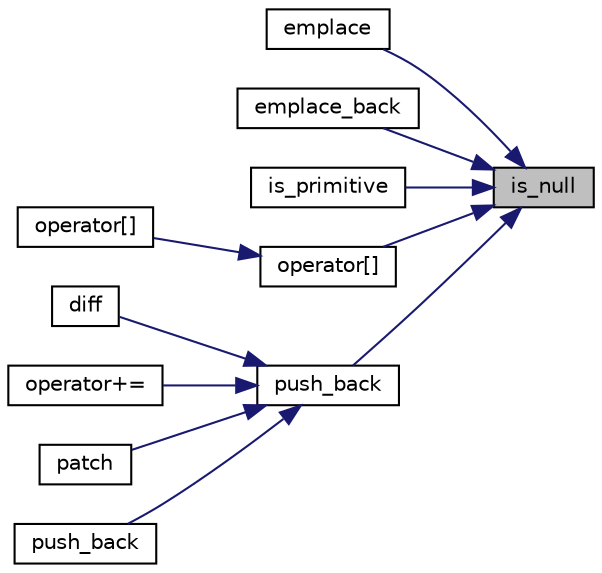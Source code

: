digraph "is_null"
{
 // LATEX_PDF_SIZE
  edge [fontname="Helvetica",fontsize="10",labelfontname="Helvetica",labelfontsize="10"];
  node [fontname="Helvetica",fontsize="10",shape=record];
  rankdir="RL";
  Node1 [label="is_null",height=0.2,width=0.4,color="black", fillcolor="grey75", style="filled", fontcolor="black",tooltip="return whether value is null"];
  Node1 -> Node2 [dir="back",color="midnightblue",fontsize="10",style="solid",fontname="Helvetica"];
  Node2 [label="emplace",height=0.2,width=0.4,color="black", fillcolor="white", style="filled",URL="$classnlohmann_1_1basic__json.html#a3266031b8b423571de004ddf5bcddd24",tooltip="add an object to an object if key does not exist"];
  Node1 -> Node3 [dir="back",color="midnightblue",fontsize="10",style="solid",fontname="Helvetica"];
  Node3 [label="emplace_back",height=0.2,width=0.4,color="black", fillcolor="white", style="filled",URL="$classnlohmann_1_1basic__json.html#ac294eba73765b9a72a7399d64e8ecd9a",tooltip="add an object to an array"];
  Node1 -> Node4 [dir="back",color="midnightblue",fontsize="10",style="solid",fontname="Helvetica"];
  Node4 [label="is_primitive",height=0.2,width=0.4,color="black", fillcolor="white", style="filled",URL="$classnlohmann_1_1basic__json.html#ae5e7e83e05bf011781326a00fdf7a733",tooltip="return whether type is primitive"];
  Node1 -> Node5 [dir="back",color="midnightblue",fontsize="10",style="solid",fontname="Helvetica"];
  Node5 [label="operator[]",height=0.2,width=0.4,color="black", fillcolor="white", style="filled",URL="$classnlohmann_1_1basic__json.html#a693ccc537e47d7c90c86d4ca2fe1db05",tooltip="access specified array element"];
  Node5 -> Node6 [dir="back",color="midnightblue",fontsize="10",style="solid",fontname="Helvetica"];
  Node6 [label="operator[]",height=0.2,width=0.4,color="black", fillcolor="white", style="filled",URL="$classnlohmann_1_1basic__json.html#aea49996d0be84a9e652cadf7f975db33",tooltip="access specified object element"];
  Node1 -> Node7 [dir="back",color="midnightblue",fontsize="10",style="solid",fontname="Helvetica"];
  Node7 [label="push_back",height=0.2,width=0.4,color="black", fillcolor="white", style="filled",URL="$classnlohmann_1_1basic__json.html#aaf38acbc4aaada0a40549bc606f99c4f",tooltip="add an object to an array"];
  Node7 -> Node8 [dir="back",color="midnightblue",fontsize="10",style="solid",fontname="Helvetica"];
  Node8 [label="diff",height=0.2,width=0.4,color="black", fillcolor="white", style="filled",URL="$classnlohmann_1_1basic__json.html#a2fb1e92221746ff32c5f5c8ff1e7a7f7",tooltip="creates a diff as a JSON patch"];
  Node7 -> Node9 [dir="back",color="midnightblue",fontsize="10",style="solid",fontname="Helvetica"];
  Node9 [label="operator+=",height=0.2,width=0.4,color="black", fillcolor="white", style="filled",URL="$classnlohmann_1_1basic__json.html#aa130f045dca0b2e8d0ddae89e0f9cba8",tooltip="add an object to an array"];
  Node7 -> Node10 [dir="back",color="midnightblue",fontsize="10",style="solid",fontname="Helvetica"];
  Node10 [label="patch",height=0.2,width=0.4,color="black", fillcolor="white", style="filled",URL="$classnlohmann_1_1basic__json.html#a614dd03ce3e99e79c52bedcf55945645",tooltip="applies a JSON patch"];
  Node7 -> Node11 [dir="back",color="midnightblue",fontsize="10",style="solid",fontname="Helvetica"];
  Node11 [label="push_back",height=0.2,width=0.4,color="black", fillcolor="white", style="filled",URL="$classnlohmann_1_1basic__json.html#a77ab6e7e6b70135f022172a021a15550",tooltip="add an object to an object"];
}
